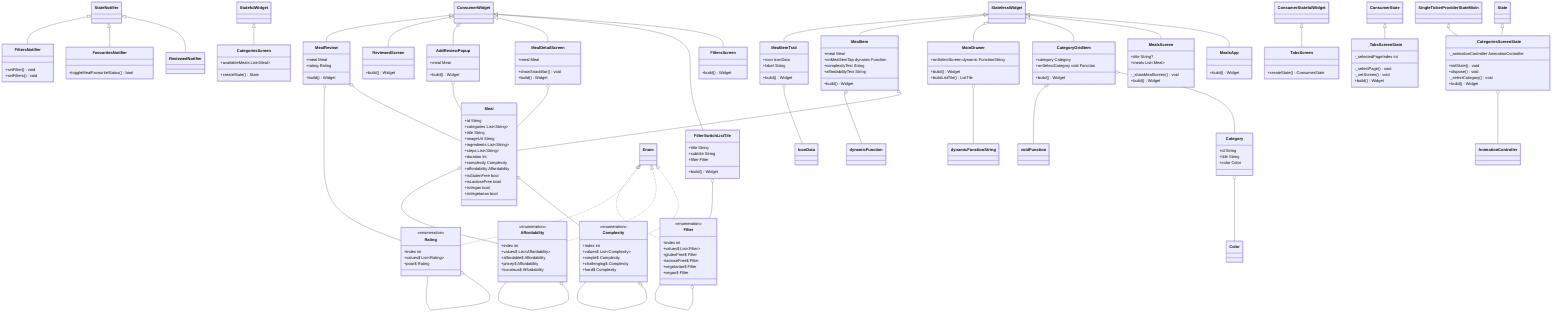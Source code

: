 classDiagram
class MealsApp
MealsApp : +build() Widget
StatelessWidget <|-- MealsApp

class Category
Category : +id String
Category : +title String
Category : +color Color
Category o-- Color

class Meal
Meal : +id String
Meal : +categories List~String~
Meal : +title String
Meal : +imageUrl String
Meal : +ingredients List~String~
Meal : +steps List~String~
Meal : +duration int
Meal : +complexity Complexity
Meal o-- Complexity
Meal : +affordability Affordability
Meal o-- Affordability
Meal : +isGlutenFree bool
Meal : +isLactoseFree bool
Meal : +isVegan bool
Meal : +isVegetarian bool

class Complexity
<<enumeration>> Complexity
Complexity : +index int
Complexity : +values$ List~Complexity~
Complexity : +simple$ Complexity
Complexity o-- Complexity
Complexity : +challenging$ Complexity
Complexity o-- Complexity
Complexity : +hard$ Complexity
Complexity o-- Complexity
Enum <|.. Complexity

class Affordability
<<enumeration>> Affordability
Affordability : +index int
Affordability : +values$ List~Affordability~
Affordability : +affordable$ Affordability
Affordability o-- Affordability
Affordability : +pricey$ Affordability
Affordability o-- Affordability
Affordability : +luxurious$ Affordability
Affordability o-- Affordability
Enum <|.. Affordability

class ReviewedNotifier
StateNotifier <|-- ReviewedNotifier

class Rating
<<enumeration>> Rating
Rating : +index int
Rating : +values$ List~Rating~
Rating : +poor$ Rating
Rating o-- Rating
Enum <|.. Rating

class FavouritesNotifier
FavouritesNotifier : +toggleMealFavouriteStatus() bool
StateNotifier <|-- FavouritesNotifier

class FiltersNotifier
FiltersNotifier : +setFilter() void
FiltersNotifier : +setFilters() void
StateNotifier <|-- FiltersNotifier

class Filter
<<enumeration>> Filter
Filter : +index int
Filter : +values$ List~Filter~
Filter : +glutenFree$ Filter
Filter o-- Filter
Filter : +lactoseFree$ Filter
Filter o-- Filter
Filter : +vegetarian$ Filter
Filter o-- Filter
Filter : +vegan$ Filter
Filter o-- Filter
Enum <|.. Filter

class CategoriesScreen
CategoriesScreen : +availableMeals List~Meal~
CategoriesScreen : +createState() State<CategoriesScreen>
StatefulWidget <|-- CategoriesScreen

class _CategoriesScreenState
_CategoriesScreenState : -_animationController AnimationController
_CategoriesScreenState o-- AnimationController
_CategoriesScreenState : +initState() void
_CategoriesScreenState : +dispose() void
_CategoriesScreenState : -_selectCategory() void
_CategoriesScreenState : +build() Widget
State <|-- _CategoriesScreenState
SingleTickerProviderStateMixin <|-- _CategoriesScreenState

class FiltersScreen
FiltersScreen : +build() Widget
ConsumerWidget <|-- FiltersScreen

class FilterSwitchListTile
FilterSwitchListTile : +title String
FilterSwitchListTile : +subtitle String
FilterSwitchListTile : +filter Filter
FilterSwitchListTile o-- Filter
FilterSwitchListTile : +build() Widget
ConsumerWidget <|-- FilterSwitchListTile

class MealDetailScreen
MealDetailScreen : +meal Meal
MealDetailScreen o-- Meal
MealDetailScreen : +showSnackBar() void
MealDetailScreen : +build() Widget
ConsumerWidget <|-- MealDetailScreen

class AddReviewPopup
AddReviewPopup : +meal Meal
AddReviewPopup o-- Meal
AddReviewPopup : +build() Widget
ConsumerWidget <|-- AddReviewPopup

class MealsScreen
MealsScreen : +title String?
MealsScreen : +meals List~Meal~
MealsScreen : -_showMealScreen() void
MealsScreen : +build() Widget
StatelessWidget <|-- MealsScreen

class ReviewedScreen
ReviewedScreen : +build() Widget
ConsumerWidget <|-- ReviewedScreen

class MealReview
MealReview : +meal Meal
MealReview o-- Meal
MealReview : +rating Rating
MealReview o-- Rating
MealReview : +build() Widget
ConsumerWidget <|-- MealReview

class TabsScreen
TabsScreen : +createState() ConsumerState<TabsScreen>
ConsumerStatefulWidget <|-- TabsScreen

class _TabsScreenState
_TabsScreenState : -_selectedPageIndex int
_TabsScreenState : -_selectPage() void
_TabsScreenState : -_setScreen() void
_TabsScreenState : +build() Widget
ConsumerState <|-- _TabsScreenState

class CategoryGridItem
CategoryGridItem : +category Category
CategoryGridItem o-- Category
CategoryGridItem : +onSelectCategory void Function
CategoryGridItem o-- void Function
CategoryGridItem : +build() Widget
StatelessWidget <|-- CategoryGridItem

class MainDrawer
MainDrawer : +onSelectScreen dynamic FunctionString
MainDrawer o-- dynamic FunctionString
MainDrawer : +build() Widget
MainDrawer : +buildListTile() ListTile
StatelessWidget <|-- MainDrawer

class MealItem
MealItem : +meal Meal
MealItem o-- Meal
MealItem : +onMealItemTap dynamic Function
MealItem o-- dynamic Function
MealItem : +complexityText String
MealItem : +affordabilityText String
MealItem : +build() Widget
StatelessWidget <|-- MealItem

class MealItemTrait
MealItemTrait : +icon IconData
MealItemTrait o-- IconData
MealItemTrait : +label String
MealItemTrait : +build() Widget
StatelessWidget <|-- MealItemTrait